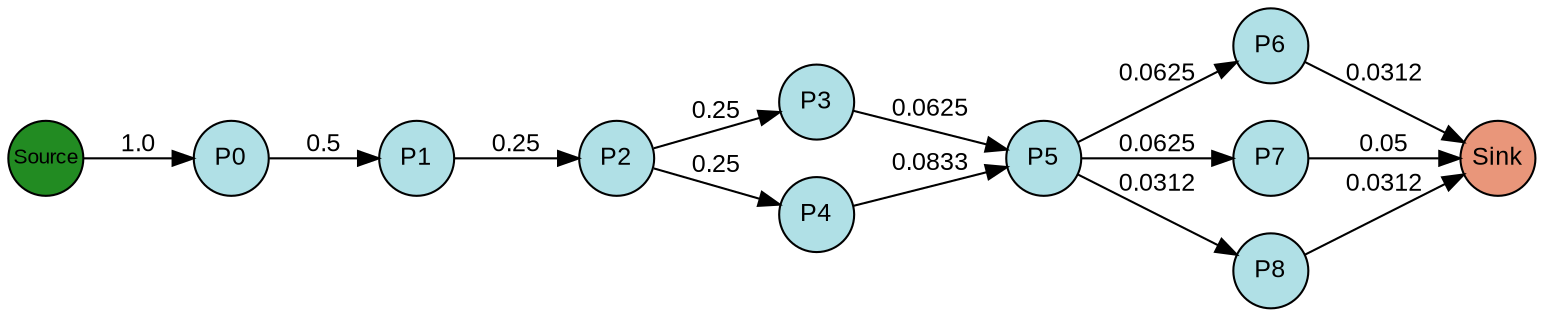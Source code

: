 digraph {
  splines=true;
node [margin=0 fontname=arial fontcolor=black fontsize=12 shape=circle width=0.5 fixedsize=true style=filled fillcolor=powderblue]
  1 [label="P0"]
  2 [label="P1"]
  3 [label="P2"]
  4 [label="P3"]
  5 [label="P4"]
  6 [label="P5"]
  7 [label="P6"]
  8 [label="P7"]
  9 [label="P8"]
  node [margin=0 fontname=arial fontcolor=black fontsize=10 shape=circle width=0.5 fixedsize=true style=filled fillcolor=forestgreen]
  10 [label="Source"]
  node [margin=0 fontname=arial fontcolor=black fontsize=12 shape=circle width=0.5 fixedsize=true style=filled fillcolor=darksalmon]
  11 [label="Sink"]
rankdir=LR
edge [margin=0 fontname=arial fontcolor=black fontsize=12]
   1 -> 2 [label="0.5"]
   2 -> 3 [label="0.25"]
   3 -> 4 [label="0.25"]
   3 -> 5 [label="0.25"]
   4 -> 6 [label="0.0625"]
   5 -> 6 [label="0.0833"]
   6 -> 7 [label="0.0625"]
   6 -> 8 [label="0.0625"]
   6 -> 9 [label="0.0312"]
   10 -> 1 [label="1.0"]
   9 -> 11 [label="0.0312"]
   8 -> 11 [label="0.05"]
   7 -> 11 [label="0.0312"]

  {rank=same 10}
	{rank=same  1 }
	{rank=same  2 }
	{rank=same  3 }
	{rank=same  4, 5 }
	{rank=same  6 }
	{rank=same  7, 8, 9 }
  {rank=same 11}
}
